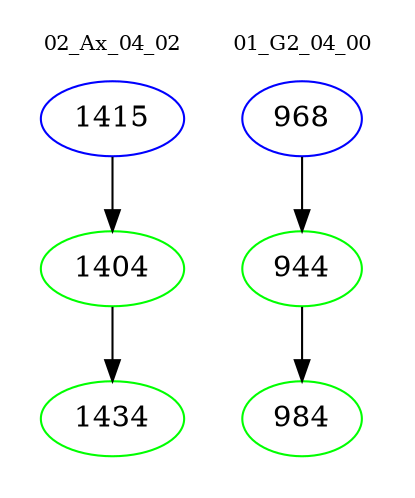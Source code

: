 digraph{
subgraph cluster_0 {
color = white
label = "02_Ax_04_02";
fontsize=10;
T0_1415 [label="1415", color="blue"]
T0_1415 -> T0_1404 [color="black"]
T0_1404 [label="1404", color="green"]
T0_1404 -> T0_1434 [color="black"]
T0_1434 [label="1434", color="green"]
}
subgraph cluster_1 {
color = white
label = "01_G2_04_00";
fontsize=10;
T1_968 [label="968", color="blue"]
T1_968 -> T1_944 [color="black"]
T1_944 [label="944", color="green"]
T1_944 -> T1_984 [color="black"]
T1_984 [label="984", color="green"]
}
}
